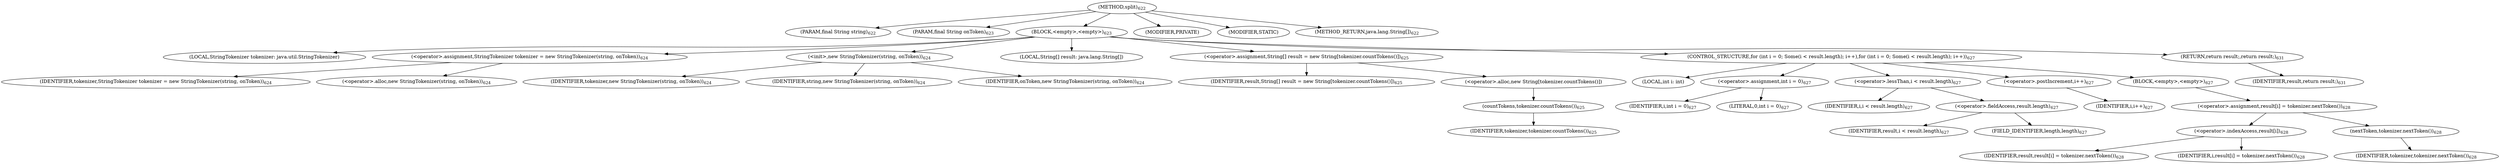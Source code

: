 digraph "split" {  
"1024" [label = <(METHOD,split)<SUB>622</SUB>> ]
"1025" [label = <(PARAM,final String string)<SUB>622</SUB>> ]
"1026" [label = <(PARAM,final String onToken)<SUB>623</SUB>> ]
"1027" [label = <(BLOCK,&lt;empty&gt;,&lt;empty&gt;)<SUB>623</SUB>> ]
"44" [label = <(LOCAL,StringTokenizer tokenizer: java.util.StringTokenizer)> ]
"1028" [label = <(&lt;operator&gt;.assignment,StringTokenizer tokenizer = new StringTokenizer(string, onToken))<SUB>624</SUB>> ]
"1029" [label = <(IDENTIFIER,tokenizer,StringTokenizer tokenizer = new StringTokenizer(string, onToken))<SUB>624</SUB>> ]
"1030" [label = <(&lt;operator&gt;.alloc,new StringTokenizer(string, onToken))<SUB>624</SUB>> ]
"1031" [label = <(&lt;init&gt;,new StringTokenizer(string, onToken))<SUB>624</SUB>> ]
"43" [label = <(IDENTIFIER,tokenizer,new StringTokenizer(string, onToken))<SUB>624</SUB>> ]
"1032" [label = <(IDENTIFIER,string,new StringTokenizer(string, onToken))<SUB>624</SUB>> ]
"1033" [label = <(IDENTIFIER,onToken,new StringTokenizer(string, onToken))<SUB>624</SUB>> ]
"1034" [label = <(LOCAL,String[] result: java.lang.String[])> ]
"1035" [label = <(&lt;operator&gt;.assignment,String[] result = new String[tokenizer.countTokens()])<SUB>625</SUB>> ]
"1036" [label = <(IDENTIFIER,result,String[] result = new String[tokenizer.countTokens()])<SUB>625</SUB>> ]
"1037" [label = <(&lt;operator&gt;.alloc,new String[tokenizer.countTokens()])> ]
"1038" [label = <(countTokens,tokenizer.countTokens())<SUB>625</SUB>> ]
"1039" [label = <(IDENTIFIER,tokenizer,tokenizer.countTokens())<SUB>625</SUB>> ]
"1040" [label = <(CONTROL_STRUCTURE,for (int i = 0; Some(i &lt; result.length); i++),for (int i = 0; Some(i &lt; result.length); i++))<SUB>627</SUB>> ]
"1041" [label = <(LOCAL,int i: int)> ]
"1042" [label = <(&lt;operator&gt;.assignment,int i = 0)<SUB>627</SUB>> ]
"1043" [label = <(IDENTIFIER,i,int i = 0)<SUB>627</SUB>> ]
"1044" [label = <(LITERAL,0,int i = 0)<SUB>627</SUB>> ]
"1045" [label = <(&lt;operator&gt;.lessThan,i &lt; result.length)<SUB>627</SUB>> ]
"1046" [label = <(IDENTIFIER,i,i &lt; result.length)<SUB>627</SUB>> ]
"1047" [label = <(&lt;operator&gt;.fieldAccess,result.length)<SUB>627</SUB>> ]
"1048" [label = <(IDENTIFIER,result,i &lt; result.length)<SUB>627</SUB>> ]
"1049" [label = <(FIELD_IDENTIFIER,length,length)<SUB>627</SUB>> ]
"1050" [label = <(&lt;operator&gt;.postIncrement,i++)<SUB>627</SUB>> ]
"1051" [label = <(IDENTIFIER,i,i++)<SUB>627</SUB>> ]
"1052" [label = <(BLOCK,&lt;empty&gt;,&lt;empty&gt;)<SUB>627</SUB>> ]
"1053" [label = <(&lt;operator&gt;.assignment,result[i] = tokenizer.nextToken())<SUB>628</SUB>> ]
"1054" [label = <(&lt;operator&gt;.indexAccess,result[i])<SUB>628</SUB>> ]
"1055" [label = <(IDENTIFIER,result,result[i] = tokenizer.nextToken())<SUB>628</SUB>> ]
"1056" [label = <(IDENTIFIER,i,result[i] = tokenizer.nextToken())<SUB>628</SUB>> ]
"1057" [label = <(nextToken,tokenizer.nextToken())<SUB>628</SUB>> ]
"1058" [label = <(IDENTIFIER,tokenizer,tokenizer.nextToken())<SUB>628</SUB>> ]
"1059" [label = <(RETURN,return result;,return result;)<SUB>631</SUB>> ]
"1060" [label = <(IDENTIFIER,result,return result;)<SUB>631</SUB>> ]
"1061" [label = <(MODIFIER,PRIVATE)> ]
"1062" [label = <(MODIFIER,STATIC)> ]
"1063" [label = <(METHOD_RETURN,java.lang.String[])<SUB>622</SUB>> ]
  "1024" -> "1025" 
  "1024" -> "1026" 
  "1024" -> "1027" 
  "1024" -> "1061" 
  "1024" -> "1062" 
  "1024" -> "1063" 
  "1027" -> "44" 
  "1027" -> "1028" 
  "1027" -> "1031" 
  "1027" -> "1034" 
  "1027" -> "1035" 
  "1027" -> "1040" 
  "1027" -> "1059" 
  "1028" -> "1029" 
  "1028" -> "1030" 
  "1031" -> "43" 
  "1031" -> "1032" 
  "1031" -> "1033" 
  "1035" -> "1036" 
  "1035" -> "1037" 
  "1037" -> "1038" 
  "1038" -> "1039" 
  "1040" -> "1041" 
  "1040" -> "1042" 
  "1040" -> "1045" 
  "1040" -> "1050" 
  "1040" -> "1052" 
  "1042" -> "1043" 
  "1042" -> "1044" 
  "1045" -> "1046" 
  "1045" -> "1047" 
  "1047" -> "1048" 
  "1047" -> "1049" 
  "1050" -> "1051" 
  "1052" -> "1053" 
  "1053" -> "1054" 
  "1053" -> "1057" 
  "1054" -> "1055" 
  "1054" -> "1056" 
  "1057" -> "1058" 
  "1059" -> "1060" 
}
